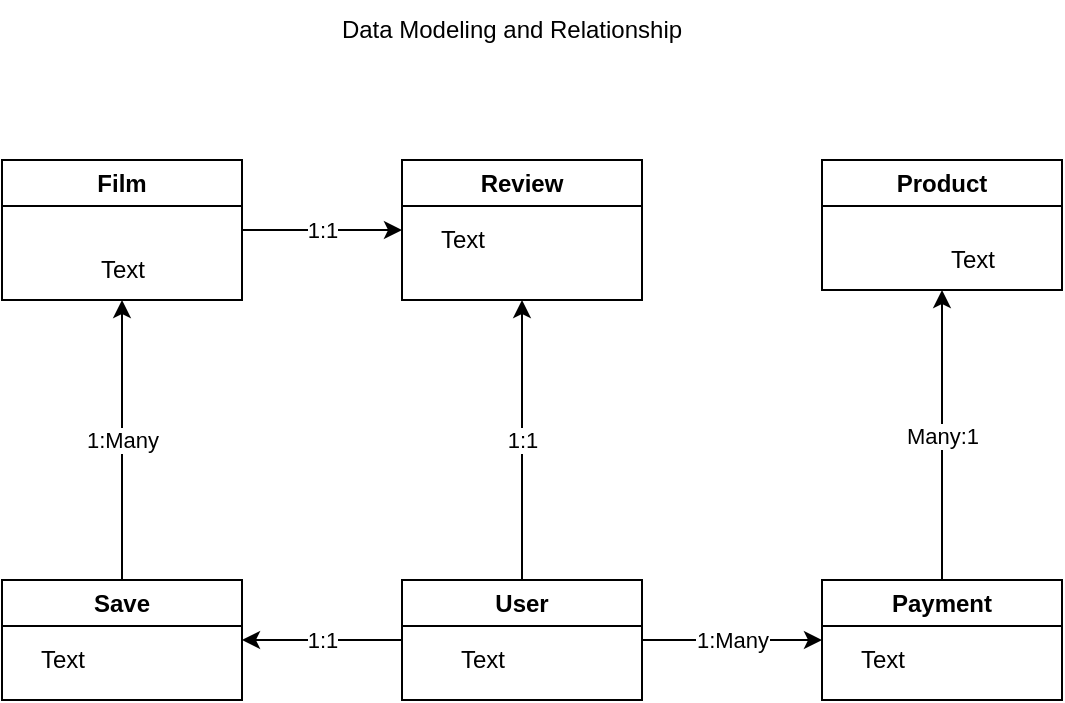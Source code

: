 <mxfile>
    <diagram id="75oAT2YDYfLnvA8TL6YG" name="Page-1">
        <mxGraphModel dx="1216" dy="569" grid="1" gridSize="10" guides="1" tooltips="1" connect="1" arrows="1" fold="1" page="1" pageScale="1" pageWidth="850" pageHeight="1100" math="0" shadow="0">
            <root>
                <mxCell id="0"/>
                <mxCell id="1" parent="0"/>
                <mxCell id="4" value="1:1" style="edgeStyle=none;html=1;entryX=0;entryY=0.5;entryDx=0;entryDy=0;exitX=1;exitY=0.5;exitDx=0;exitDy=0;" parent="1" source="18" target="20" edge="1">
                    <mxGeometry relative="1" as="geometry">
                        <mxPoint x="310" y="150" as="sourcePoint"/>
                        <mxPoint x="370" y="150" as="targetPoint"/>
                    </mxGeometry>
                </mxCell>
                <mxCell id="7" value="1:1" style="edgeStyle=none;html=1;exitX=0.5;exitY=0;exitDx=0;exitDy=0;entryX=0.5;entryY=1;entryDx=0;entryDy=0;" parent="1" source="16" target="20" edge="1">
                    <mxGeometry relative="1" as="geometry">
                        <mxPoint x="430" y="330" as="sourcePoint"/>
                        <mxPoint x="430" y="180" as="targetPoint"/>
                    </mxGeometry>
                </mxCell>
                <mxCell id="9" value="1:1" style="edgeStyle=none;html=1;exitX=0;exitY=0.5;exitDx=0;exitDy=0;entryX=1;entryY=0.5;entryDx=0;entryDy=0;" parent="1" source="16" target="17" edge="1">
                    <mxGeometry relative="1" as="geometry">
                        <mxPoint x="370" y="360" as="sourcePoint"/>
                        <mxPoint x="290" y="360" as="targetPoint"/>
                    </mxGeometry>
                </mxCell>
                <mxCell id="12" value="1:Many" style="edgeStyle=none;html=1;exitX=1;exitY=0.5;exitDx=0;exitDy=0;entryX=0;entryY=0.5;entryDx=0;entryDy=0;" parent="1" source="16" target="21" edge="1">
                    <mxGeometry relative="1" as="geometry">
                        <mxPoint x="490" y="360" as="sourcePoint"/>
                        <mxPoint x="580" y="360" as="targetPoint"/>
                    </mxGeometry>
                </mxCell>
                <mxCell id="10" value="1:Many" style="edgeStyle=none;html=1;exitX=0.5;exitY=0;exitDx=0;exitDy=0;entryX=0.5;entryY=1;entryDx=0;entryDy=0;" parent="1" source="17" target="18" edge="1">
                    <mxGeometry relative="1" as="geometry">
                        <mxPoint x="230" y="330" as="sourcePoint"/>
                        <mxPoint x="230" y="210" as="targetPoint"/>
                    </mxGeometry>
                </mxCell>
                <mxCell id="14" value="Many:1" style="edgeStyle=none;html=1;entryX=0.5;entryY=1;entryDx=0;entryDy=0;" parent="1" source="21" target="22" edge="1">
                    <mxGeometry relative="1" as="geometry">
                        <mxPoint x="640" y="330" as="sourcePoint"/>
                        <mxPoint x="640" y="180" as="targetPoint"/>
                    </mxGeometry>
                </mxCell>
                <mxCell id="15" value="Data Modeling and Relationship" style="text;html=1;strokeColor=none;fillColor=none;align=center;verticalAlign=middle;whiteSpace=wrap;rounded=0;" parent="1" vertex="1">
                    <mxGeometry x="315" y="40" width="220" height="30" as="geometry"/>
                </mxCell>
                <mxCell id="16" value="User" style="swimlane;whiteSpace=wrap;html=1;" vertex="1" parent="1">
                    <mxGeometry x="370" y="330" width="120" height="60" as="geometry"/>
                </mxCell>
                <mxCell id="17" value="Save" style="swimlane;whiteSpace=wrap;html=1;" vertex="1" parent="1">
                    <mxGeometry x="170" y="330" width="120" height="60" as="geometry"/>
                </mxCell>
                <mxCell id="18" value="Film" style="swimlane;whiteSpace=wrap;html=1;" vertex="1" parent="1">
                    <mxGeometry x="170" y="120" width="120" height="70" as="geometry"/>
                </mxCell>
                <mxCell id="29" value="Text" style="text;html=1;align=center;verticalAlign=middle;resizable=0;points=[];autosize=1;strokeColor=none;fillColor=none;" vertex="1" parent="18">
                    <mxGeometry x="35" y="40" width="50" height="30" as="geometry"/>
                </mxCell>
                <mxCell id="20" value="Review" style="swimlane;whiteSpace=wrap;html=1;" vertex="1" parent="1">
                    <mxGeometry x="370" y="120" width="120" height="70" as="geometry"/>
                </mxCell>
                <mxCell id="21" value="Payment" style="swimlane;whiteSpace=wrap;html=1;" vertex="1" parent="1">
                    <mxGeometry x="580" y="330" width="120" height="60" as="geometry"/>
                </mxCell>
                <mxCell id="22" value="Product" style="swimlane;whiteSpace=wrap;html=1;" vertex="1" parent="1">
                    <mxGeometry x="580" y="120" width="120" height="65" as="geometry"/>
                </mxCell>
                <mxCell id="26" value="Text" style="text;html=1;align=center;verticalAlign=middle;resizable=0;points=[];autosize=1;strokeColor=none;fillColor=none;" vertex="1" parent="22">
                    <mxGeometry x="50" y="35" width="50" height="30" as="geometry"/>
                </mxCell>
                <mxCell id="23" value="Text" style="text;html=1;align=center;verticalAlign=middle;resizable=0;points=[];autosize=1;strokeColor=none;fillColor=none;" vertex="1" parent="1">
                    <mxGeometry x="175" y="355" width="50" height="30" as="geometry"/>
                </mxCell>
                <mxCell id="24" value="Text" style="text;html=1;align=center;verticalAlign=middle;resizable=0;points=[];autosize=1;strokeColor=none;fillColor=none;" vertex="1" parent="1">
                    <mxGeometry x="385" y="355" width="50" height="30" as="geometry"/>
                </mxCell>
                <mxCell id="25" value="Text" style="text;html=1;align=center;verticalAlign=middle;resizable=0;points=[];autosize=1;strokeColor=none;fillColor=none;" vertex="1" parent="1">
                    <mxGeometry x="585" y="355" width="50" height="30" as="geometry"/>
                </mxCell>
                <mxCell id="30" value="Text" style="text;html=1;align=center;verticalAlign=middle;resizable=0;points=[];autosize=1;strokeColor=none;fillColor=none;" vertex="1" parent="1">
                    <mxGeometry x="375" y="145" width="50" height="30" as="geometry"/>
                </mxCell>
            </root>
        </mxGraphModel>
    </diagram>
</mxfile>